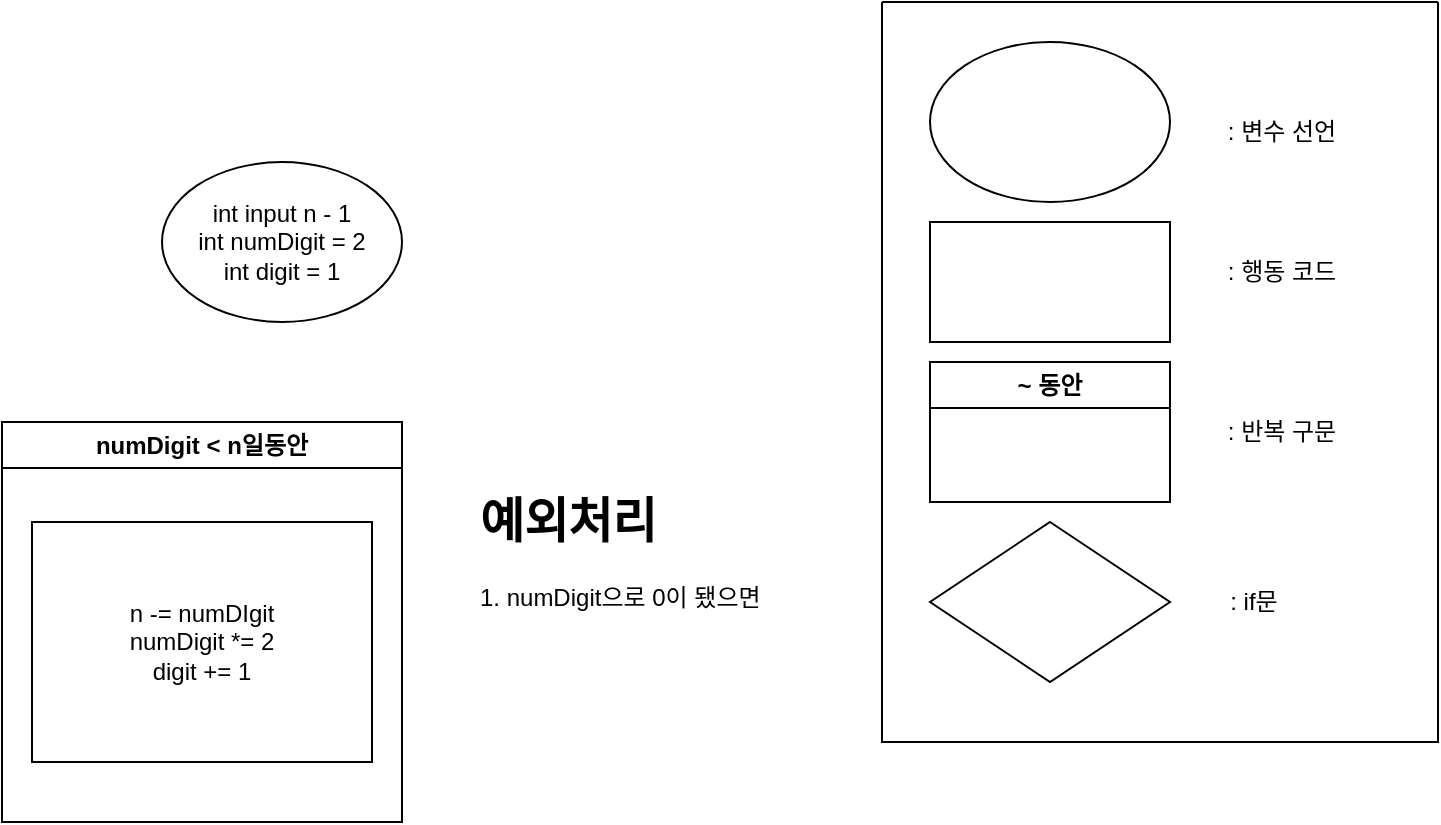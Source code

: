 <mxfile version="23.1.5" type="device">
  <diagram name="페이지-1" id="qwiQsQnmzIprN8O-eVo1">
    <mxGraphModel dx="714" dy="881" grid="1" gridSize="10" guides="1" tooltips="1" connect="1" arrows="1" fold="1" page="1" pageScale="1" pageWidth="827" pageHeight="1169" math="0" shadow="0">
      <root>
        <mxCell id="0" />
        <mxCell id="1" parent="0" />
        <mxCell id="vA8r1UeEU3FGUipsvB5v-2" value="" style="swimlane;startSize=0;" vertex="1" parent="1">
          <mxGeometry x="510" y="30" width="278" height="370" as="geometry" />
        </mxCell>
        <mxCell id="vA8r1UeEU3FGUipsvB5v-3" value="" style="ellipse;whiteSpace=wrap;html=1;" vertex="1" parent="vA8r1UeEU3FGUipsvB5v-2">
          <mxGeometry x="24" y="20" width="120" height="80" as="geometry" />
        </mxCell>
        <mxCell id="vA8r1UeEU3FGUipsvB5v-4" value=": 변수 선언" style="text;html=1;align=center;verticalAlign=middle;whiteSpace=wrap;rounded=0;" vertex="1" parent="vA8r1UeEU3FGUipsvB5v-2">
          <mxGeometry x="170" y="50" width="60" height="30" as="geometry" />
        </mxCell>
        <mxCell id="vA8r1UeEU3FGUipsvB5v-5" value="" style="rounded=0;whiteSpace=wrap;html=1;" vertex="1" parent="vA8r1UeEU3FGUipsvB5v-2">
          <mxGeometry x="24" y="110" width="120" height="60" as="geometry" />
        </mxCell>
        <mxCell id="vA8r1UeEU3FGUipsvB5v-6" value=": 행동 코드" style="text;html=1;align=center;verticalAlign=middle;whiteSpace=wrap;rounded=0;" vertex="1" parent="vA8r1UeEU3FGUipsvB5v-2">
          <mxGeometry x="170" y="120" width="60" height="30" as="geometry" />
        </mxCell>
        <mxCell id="vA8r1UeEU3FGUipsvB5v-7" value="~ 동안" style="swimlane;whiteSpace=wrap;html=1;" vertex="1" parent="vA8r1UeEU3FGUipsvB5v-2">
          <mxGeometry x="24" y="180" width="120" height="70" as="geometry" />
        </mxCell>
        <mxCell id="vA8r1UeEU3FGUipsvB5v-8" value=": 반복 구문" style="text;html=1;align=center;verticalAlign=middle;whiteSpace=wrap;rounded=0;" vertex="1" parent="vA8r1UeEU3FGUipsvB5v-2">
          <mxGeometry x="170" y="200" width="60" height="30" as="geometry" />
        </mxCell>
        <mxCell id="vA8r1UeEU3FGUipsvB5v-9" value="" style="rhombus;whiteSpace=wrap;html=1;" vertex="1" parent="vA8r1UeEU3FGUipsvB5v-2">
          <mxGeometry x="24" y="260" width="120" height="80" as="geometry" />
        </mxCell>
        <mxCell id="vA8r1UeEU3FGUipsvB5v-10" value=": if문" style="text;html=1;align=center;verticalAlign=middle;whiteSpace=wrap;rounded=0;" vertex="1" parent="vA8r1UeEU3FGUipsvB5v-2">
          <mxGeometry x="156" y="285" width="60" height="30" as="geometry" />
        </mxCell>
        <mxCell id="vA8r1UeEU3FGUipsvB5v-12" value="int input n - 1&lt;br&gt;int numDigit = 2&lt;br&gt;int digit = 1" style="ellipse;whiteSpace=wrap;html=1;" vertex="1" parent="1">
          <mxGeometry x="150" y="110" width="120" height="80" as="geometry" />
        </mxCell>
        <mxCell id="vA8r1UeEU3FGUipsvB5v-17" value="" style="group" vertex="1" connectable="0" parent="1">
          <mxGeometry x="70" y="240" width="424" height="200" as="geometry" />
        </mxCell>
        <mxCell id="vA8r1UeEU3FGUipsvB5v-18" value="numDigit &amp;lt; n일동안" style="swimlane;whiteSpace=wrap;html=1;startSize=23;" vertex="1" parent="vA8r1UeEU3FGUipsvB5v-17">
          <mxGeometry width="200" height="200" as="geometry" />
        </mxCell>
        <mxCell id="vA8r1UeEU3FGUipsvB5v-11" value="n -= numDIgit&lt;br&gt;numDigit *= 2&lt;br&gt;digit += 1" style="rounded=0;whiteSpace=wrap;html=1;" vertex="1" parent="vA8r1UeEU3FGUipsvB5v-18">
          <mxGeometry x="15" y="50" width="170" height="120" as="geometry" />
        </mxCell>
        <mxCell id="vA8r1UeEU3FGUipsvB5v-19" value="&lt;h1&gt;예외처리&lt;/h1&gt;&lt;p&gt;1. numDigit으로 0이 됐으면&amp;nbsp;&lt;/p&gt;" style="text;html=1;spacing=5;spacingTop=-20;whiteSpace=wrap;overflow=hidden;rounded=0;" vertex="1" parent="vA8r1UeEU3FGUipsvB5v-17">
          <mxGeometry x="234" y="30" width="190" height="120" as="geometry" />
        </mxCell>
      </root>
    </mxGraphModel>
  </diagram>
</mxfile>
